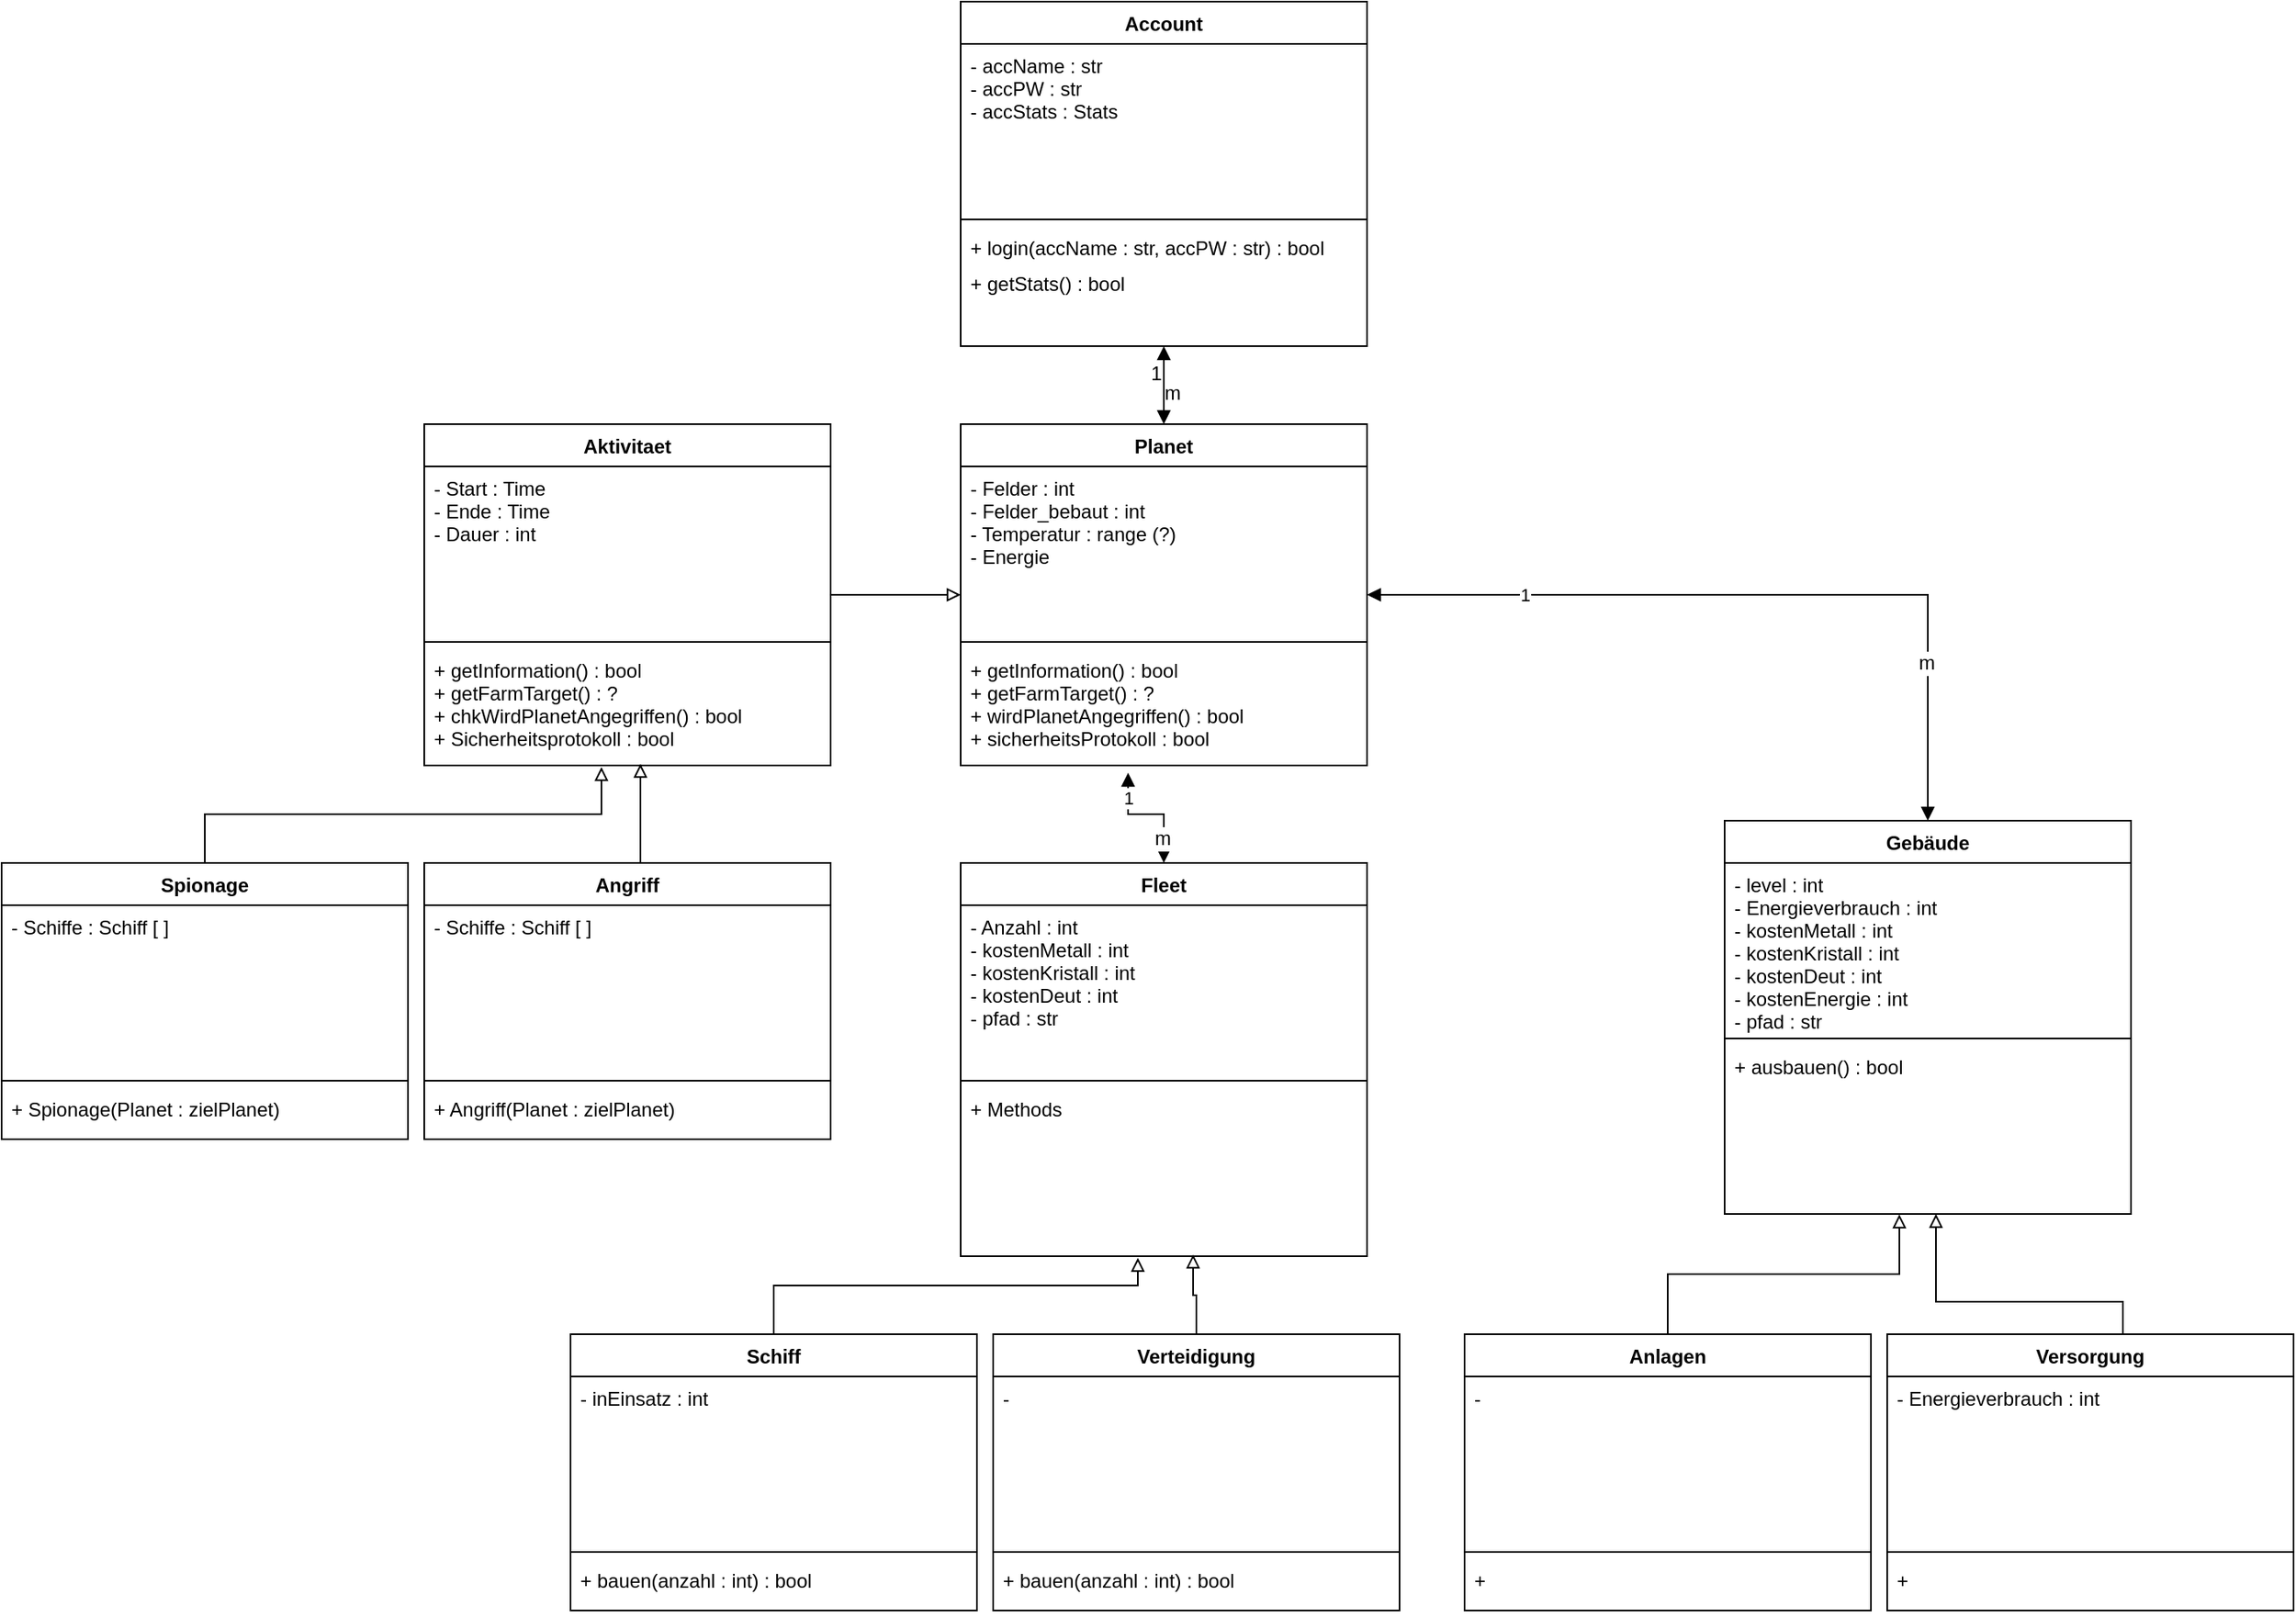 <mxfile version="12.7.9" type="github">
  <diagram name="Page-1" id="e7e014a7-5840-1c2e-5031-d8a46d1fe8dd">
    <mxGraphModel dx="2222" dy="1194" grid="1" gridSize="10" guides="1" tooltips="1" connect="1" arrows="1" fold="1" page="0" pageScale="1" pageWidth="1169" pageHeight="826" background="#ffffff" math="0" shadow="0">
      <root>
        <mxCell id="0" />
        <mxCell id="1" parent="0" />
        <mxCell id="jIY0R9k1WC5agwst_tWj-40" value="" style="edgeStyle=orthogonalEdgeStyle;rounded=0;orthogonalLoop=1;jettySize=auto;html=1;startArrow=block;startFill=1;endArrow=block;endFill=1;" edge="1" parent="1" source="jIY0R9k1WC5agwst_tWj-2" target="jIY0R9k1WC5agwst_tWj-36">
          <mxGeometry relative="1" as="geometry" />
        </mxCell>
        <mxCell id="jIY0R9k1WC5agwst_tWj-41" value="m" style="text;html=1;align=center;verticalAlign=middle;resizable=0;points=[];labelBackgroundColor=#ffffff;" vertex="1" connectable="0" parent="jIY0R9k1WC5agwst_tWj-40">
          <mxGeometry x="0.779" y="1" relative="1" as="geometry">
            <mxPoint x="4" y="-14" as="offset" />
          </mxGeometry>
        </mxCell>
        <mxCell id="jIY0R9k1WC5agwst_tWj-42" value="1" style="text;html=1;align=center;verticalAlign=middle;resizable=0;points=[];labelBackgroundColor=#ffffff;" vertex="1" connectable="0" parent="jIY0R9k1WC5agwst_tWj-40">
          <mxGeometry x="-0.877" y="2" relative="1" as="geometry">
            <mxPoint x="-7" y="14" as="offset" />
          </mxGeometry>
        </mxCell>
        <object label="Account" id="jIY0R9k1WC5agwst_tWj-2">
          <mxCell style="swimlane;fontStyle=1;align=center;verticalAlign=top;childLayout=stackLayout;horizontal=1;startSize=26;horizontalStack=0;resizeParent=1;resizeParentMax=0;resizeLast=0;collapsible=1;marginBottom=0;" vertex="1" parent="1">
            <mxGeometry x="20" y="-260" width="250" height="212" as="geometry">
              <mxRectangle x="425" y="120" width="100" height="26" as="alternateBounds" />
            </mxGeometry>
          </mxCell>
        </object>
        <mxCell id="jIY0R9k1WC5agwst_tWj-3" value="- accName : str&#xa;- accPW : str&#xa;- accStats : Stats" style="text;strokeColor=none;fillColor=none;align=left;verticalAlign=top;spacingLeft=4;spacingRight=4;overflow=hidden;rotatable=0;points=[[0,0.5],[1,0.5]];portConstraint=eastwest;" vertex="1" parent="jIY0R9k1WC5agwst_tWj-2">
          <mxGeometry y="26" width="250" height="104" as="geometry" />
        </mxCell>
        <mxCell id="jIY0R9k1WC5agwst_tWj-4" value="" style="line;strokeWidth=1;fillColor=none;align=left;verticalAlign=middle;spacingTop=-1;spacingLeft=3;spacingRight=3;rotatable=0;labelPosition=right;points=[];portConstraint=eastwest;" vertex="1" parent="jIY0R9k1WC5agwst_tWj-2">
          <mxGeometry y="130" width="250" height="8" as="geometry" />
        </mxCell>
        <mxCell id="jIY0R9k1WC5agwst_tWj-5" value="+ login(accName : str, accPW : str) : bool" style="text;strokeColor=none;fillColor=none;align=left;verticalAlign=top;spacingLeft=4;spacingRight=4;overflow=hidden;rotatable=0;points=[[0,0.5],[1,0.5]];portConstraint=eastwest;" vertex="1" parent="jIY0R9k1WC5agwst_tWj-2">
          <mxGeometry y="138" width="250" height="22" as="geometry" />
        </mxCell>
        <mxCell id="jIY0R9k1WC5agwst_tWj-49" value="+ getStats() : bool" style="text;strokeColor=none;fillColor=none;align=left;verticalAlign=top;spacingLeft=4;spacingRight=4;overflow=hidden;rotatable=0;points=[[0,0.5],[1,0.5]];portConstraint=eastwest;" vertex="1" parent="jIY0R9k1WC5agwst_tWj-2">
          <mxGeometry y="160" width="250" height="52" as="geometry" />
        </mxCell>
        <mxCell id="jIY0R9k1WC5agwst_tWj-47" value="1" style="edgeStyle=orthogonalEdgeStyle;rounded=0;orthogonalLoop=1;jettySize=auto;html=1;startArrow=block;startFill=1;endArrow=block;endFill=1;" edge="1" parent="1" source="jIY0R9k1WC5agwst_tWj-36" target="jIY0R9k1WC5agwst_tWj-51">
          <mxGeometry x="-0.6" relative="1" as="geometry">
            <mxPoint as="offset" />
          </mxGeometry>
        </mxCell>
        <mxCell id="jIY0R9k1WC5agwst_tWj-48" value="m" style="text;html=1;align=center;verticalAlign=middle;resizable=0;points=[];labelBackgroundColor=#ffffff;" vertex="1" connectable="0" parent="jIY0R9k1WC5agwst_tWj-47">
          <mxGeometry x="0.6" y="-1" relative="1" as="geometry">
            <mxPoint as="offset" />
          </mxGeometry>
        </mxCell>
        <mxCell id="jIY0R9k1WC5agwst_tWj-108" value="" style="edgeStyle=orthogonalEdgeStyle;rounded=0;orthogonalLoop=1;jettySize=auto;html=1;startArrow=block;startFill=0;endArrow=none;endFill=0;" edge="1" parent="1" source="jIY0R9k1WC5agwst_tWj-36" target="jIY0R9k1WC5agwst_tWj-104">
          <mxGeometry relative="1" as="geometry" />
        </mxCell>
        <object label="Planet" id="jIY0R9k1WC5agwst_tWj-36">
          <mxCell style="swimlane;fontStyle=1;align=center;verticalAlign=top;childLayout=stackLayout;horizontal=1;startSize=26;horizontalStack=0;resizeParent=1;resizeParentMax=0;resizeLast=0;collapsible=1;marginBottom=0;" vertex="1" parent="1">
            <mxGeometry x="20" width="250" height="210" as="geometry">
              <mxRectangle x="425" y="120" width="100" height="26" as="alternateBounds" />
            </mxGeometry>
          </mxCell>
        </object>
        <mxCell id="jIY0R9k1WC5agwst_tWj-37" value="- Felder : int&#xa;- Felder_bebaut : int&#xa;- Temperatur : range (?)&#xa;- Energie" style="text;strokeColor=none;fillColor=none;align=left;verticalAlign=top;spacingLeft=4;spacingRight=4;overflow=hidden;rotatable=0;points=[[0,0.5],[1,0.5]];portConstraint=eastwest;" vertex="1" parent="jIY0R9k1WC5agwst_tWj-36">
          <mxGeometry y="26" width="250" height="104" as="geometry" />
        </mxCell>
        <mxCell id="jIY0R9k1WC5agwst_tWj-38" value="" style="line;strokeWidth=1;fillColor=none;align=left;verticalAlign=middle;spacingTop=-1;spacingLeft=3;spacingRight=3;rotatable=0;labelPosition=right;points=[];portConstraint=eastwest;" vertex="1" parent="jIY0R9k1WC5agwst_tWj-36">
          <mxGeometry y="130" width="250" height="8" as="geometry" />
        </mxCell>
        <mxCell id="jIY0R9k1WC5agwst_tWj-39" value="+ getInformation() : bool&#xa;+ getFarmTarget() : ?&#xa;+ wirdPlanetAngegriffen() : bool&#xa;+ sicherheitsProtokoll : bool&#xa;" style="text;strokeColor=none;fillColor=none;align=left;verticalAlign=top;spacingLeft=4;spacingRight=4;overflow=hidden;rotatable=0;points=[[0,0.5],[1,0.5]];portConstraint=eastwest;" vertex="1" parent="jIY0R9k1WC5agwst_tWj-36">
          <mxGeometry y="138" width="250" height="72" as="geometry" />
        </mxCell>
        <object label="Aktivitaet" id="jIY0R9k1WC5agwst_tWj-104">
          <mxCell style="swimlane;fontStyle=1;align=center;verticalAlign=top;childLayout=stackLayout;horizontal=1;startSize=26;horizontalStack=0;resizeParent=1;resizeParentMax=0;resizeLast=0;collapsible=1;marginBottom=0;" vertex="1" parent="1">
            <mxGeometry x="-310" width="250" height="210" as="geometry">
              <mxRectangle x="425" y="120" width="100" height="26" as="alternateBounds" />
            </mxGeometry>
          </mxCell>
        </object>
        <mxCell id="jIY0R9k1WC5agwst_tWj-105" value="- Start : Time&#xa;- Ende : Time&#xa;- Dauer : int" style="text;strokeColor=none;fillColor=none;align=left;verticalAlign=top;spacingLeft=4;spacingRight=4;overflow=hidden;rotatable=0;points=[[0,0.5],[1,0.5]];portConstraint=eastwest;" vertex="1" parent="jIY0R9k1WC5agwst_tWj-104">
          <mxGeometry y="26" width="250" height="104" as="geometry" />
        </mxCell>
        <mxCell id="jIY0R9k1WC5agwst_tWj-106" value="" style="line;strokeWidth=1;fillColor=none;align=left;verticalAlign=middle;spacingTop=-1;spacingLeft=3;spacingRight=3;rotatable=0;labelPosition=right;points=[];portConstraint=eastwest;" vertex="1" parent="jIY0R9k1WC5agwst_tWj-104">
          <mxGeometry y="130" width="250" height="8" as="geometry" />
        </mxCell>
        <mxCell id="jIY0R9k1WC5agwst_tWj-107" value="+ getInformation() : bool&#xa;+ getFarmTarget() : ?&#xa;+ chkWirdPlanetAngegriffen() : bool&#xa;+ Sicherheitsprotokoll : bool&#xa;" style="text;strokeColor=none;fillColor=none;align=left;verticalAlign=top;spacingLeft=4;spacingRight=4;overflow=hidden;rotatable=0;points=[[0,0.5],[1,0.5]];portConstraint=eastwest;" vertex="1" parent="jIY0R9k1WC5agwst_tWj-104">
          <mxGeometry y="138" width="250" height="72" as="geometry" />
        </mxCell>
        <mxCell id="jIY0R9k1WC5agwst_tWj-61" value="" style="edgeStyle=orthogonalEdgeStyle;rounded=0;orthogonalLoop=1;jettySize=auto;html=1;startArrow=block;startFill=0;endArrow=none;endFill=0;" edge="1" parent="1" source="jIY0R9k1WC5agwst_tWj-51" target="jIY0R9k1WC5agwst_tWj-57">
          <mxGeometry relative="1" as="geometry">
            <Array as="points">
              <mxPoint x="620" y="540" />
              <mxPoint x="735" y="540" />
            </Array>
          </mxGeometry>
        </mxCell>
        <object label="Gebäude" id="jIY0R9k1WC5agwst_tWj-51">
          <mxCell style="swimlane;fontStyle=1;align=center;verticalAlign=top;childLayout=stackLayout;horizontal=1;startSize=26;horizontalStack=0;resizeParent=1;resizeParentMax=0;resizeLast=0;collapsible=1;marginBottom=0;" vertex="1" parent="1">
            <mxGeometry x="490" y="244" width="250" height="242" as="geometry">
              <mxRectangle x="425" y="120" width="100" height="26" as="alternateBounds" />
            </mxGeometry>
          </mxCell>
        </object>
        <mxCell id="jIY0R9k1WC5agwst_tWj-52" value="- level : int&#xa;- Energieverbrauch : int&#xa;- kostenMetall : int&#xa;- kostenKristall : int&#xa;- kostenDeut : int&#xa;- kostenEnergie : int&#xa;- pfad : str" style="text;strokeColor=none;fillColor=none;align=left;verticalAlign=top;spacingLeft=4;spacingRight=4;overflow=hidden;rotatable=0;points=[[0,0.5],[1,0.5]];portConstraint=eastwest;" vertex="1" parent="jIY0R9k1WC5agwst_tWj-51">
          <mxGeometry y="26" width="250" height="104" as="geometry" />
        </mxCell>
        <mxCell id="jIY0R9k1WC5agwst_tWj-77" value="" style="line;strokeWidth=1;fillColor=none;align=left;verticalAlign=middle;spacingTop=-1;spacingLeft=3;spacingRight=3;rotatable=0;labelPosition=right;points=[];portConstraint=eastwest;" vertex="1" parent="jIY0R9k1WC5agwst_tWj-51">
          <mxGeometry y="130" width="250" height="8" as="geometry" />
        </mxCell>
        <mxCell id="jIY0R9k1WC5agwst_tWj-75" value="+ ausbauen() : bool" style="text;strokeColor=none;fillColor=none;align=left;verticalAlign=top;spacingLeft=4;spacingRight=4;overflow=hidden;rotatable=0;points=[[0,0.5],[1,0.5]];portConstraint=eastwest;" vertex="1" parent="jIY0R9k1WC5agwst_tWj-51">
          <mxGeometry y="138" width="250" height="104" as="geometry" />
        </mxCell>
        <object label="Versorgung" id="jIY0R9k1WC5agwst_tWj-57">
          <mxCell style="swimlane;fontStyle=1;align=center;verticalAlign=top;childLayout=stackLayout;horizontal=1;startSize=26;horizontalStack=0;resizeParent=1;resizeParentMax=0;resizeLast=0;collapsible=1;marginBottom=0;" vertex="1" parent="1">
            <mxGeometry x="590" y="560" width="250" height="170" as="geometry">
              <mxRectangle x="425" y="120" width="100" height="26" as="alternateBounds" />
            </mxGeometry>
          </mxCell>
        </object>
        <mxCell id="jIY0R9k1WC5agwst_tWj-58" value="- Energieverbrauch : int" style="text;strokeColor=none;fillColor=none;align=left;verticalAlign=top;spacingLeft=4;spacingRight=4;overflow=hidden;rotatable=0;points=[[0,0.5],[1,0.5]];portConstraint=eastwest;" vertex="1" parent="jIY0R9k1WC5agwst_tWj-57">
          <mxGeometry y="26" width="250" height="104" as="geometry" />
        </mxCell>
        <mxCell id="jIY0R9k1WC5agwst_tWj-59" value="" style="line;strokeWidth=1;fillColor=none;align=left;verticalAlign=middle;spacingTop=-1;spacingLeft=3;spacingRight=3;rotatable=0;labelPosition=right;points=[];portConstraint=eastwest;" vertex="1" parent="jIY0R9k1WC5agwst_tWj-57">
          <mxGeometry y="130" width="250" height="8" as="geometry" />
        </mxCell>
        <mxCell id="jIY0R9k1WC5agwst_tWj-60" value="+" style="text;strokeColor=none;fillColor=none;align=left;verticalAlign=top;spacingLeft=4;spacingRight=4;overflow=hidden;rotatable=0;points=[[0,0.5],[1,0.5]];portConstraint=eastwest;" vertex="1" parent="jIY0R9k1WC5agwst_tWj-57">
          <mxGeometry y="138" width="250" height="32" as="geometry" />
        </mxCell>
        <object label="Anlagen" id="jIY0R9k1WC5agwst_tWj-62">
          <mxCell style="swimlane;fontStyle=1;align=center;verticalAlign=top;childLayout=stackLayout;horizontal=1;startSize=26;horizontalStack=0;resizeParent=1;resizeParentMax=0;resizeLast=0;collapsible=1;marginBottom=0;" vertex="1" parent="1">
            <mxGeometry x="330" y="560" width="250" height="170" as="geometry">
              <mxRectangle x="425" y="120" width="100" height="26" as="alternateBounds" />
            </mxGeometry>
          </mxCell>
        </object>
        <mxCell id="jIY0R9k1WC5agwst_tWj-63" value="-" style="text;strokeColor=none;fillColor=none;align=left;verticalAlign=top;spacingLeft=4;spacingRight=4;overflow=hidden;rotatable=0;points=[[0,0.5],[1,0.5]];portConstraint=eastwest;" vertex="1" parent="jIY0R9k1WC5agwst_tWj-62">
          <mxGeometry y="26" width="250" height="104" as="geometry" />
        </mxCell>
        <mxCell id="jIY0R9k1WC5agwst_tWj-64" value="" style="line;strokeWidth=1;fillColor=none;align=left;verticalAlign=middle;spacingTop=-1;spacingLeft=3;spacingRight=3;rotatable=0;labelPosition=right;points=[];portConstraint=eastwest;" vertex="1" parent="jIY0R9k1WC5agwst_tWj-62">
          <mxGeometry y="130" width="250" height="8" as="geometry" />
        </mxCell>
        <mxCell id="jIY0R9k1WC5agwst_tWj-65" value="+" style="text;strokeColor=none;fillColor=none;align=left;verticalAlign=top;spacingLeft=4;spacingRight=4;overflow=hidden;rotatable=0;points=[[0,0.5],[1,0.5]];portConstraint=eastwest;" vertex="1" parent="jIY0R9k1WC5agwst_tWj-62">
          <mxGeometry y="138" width="250" height="32" as="geometry" />
        </mxCell>
        <mxCell id="jIY0R9k1WC5agwst_tWj-66" value="" style="edgeStyle=orthogonalEdgeStyle;rounded=0;orthogonalLoop=1;jettySize=auto;html=1;startArrow=block;startFill=0;endArrow=none;endFill=0;entryX=0.5;entryY=0;entryDx=0;entryDy=0;exitX=0.43;exitY=1.003;exitDx=0;exitDy=0;exitPerimeter=0;" edge="1" parent="1" source="jIY0R9k1WC5agwst_tWj-75" target="jIY0R9k1WC5agwst_tWj-62">
          <mxGeometry relative="1" as="geometry">
            <mxPoint x="540" y="520" as="sourcePoint" />
            <mxPoint x="570" y="602" as="targetPoint" />
          </mxGeometry>
        </mxCell>
        <object label="Verteidigung" id="jIY0R9k1WC5agwst_tWj-78">
          <mxCell style="swimlane;fontStyle=1;align=center;verticalAlign=top;childLayout=stackLayout;horizontal=1;startSize=26;horizontalStack=0;resizeParent=1;resizeParentMax=0;resizeLast=0;collapsible=1;marginBottom=0;" vertex="1" parent="1">
            <mxGeometry x="40" y="560" width="250" height="170" as="geometry">
              <mxRectangle x="425" y="120" width="100" height="26" as="alternateBounds" />
            </mxGeometry>
          </mxCell>
        </object>
        <mxCell id="jIY0R9k1WC5agwst_tWj-79" value="-" style="text;strokeColor=none;fillColor=none;align=left;verticalAlign=top;spacingLeft=4;spacingRight=4;overflow=hidden;rotatable=0;points=[[0,0.5],[1,0.5]];portConstraint=eastwest;" vertex="1" parent="jIY0R9k1WC5agwst_tWj-78">
          <mxGeometry y="26" width="250" height="104" as="geometry" />
        </mxCell>
        <mxCell id="jIY0R9k1WC5agwst_tWj-80" value="" style="line;strokeWidth=1;fillColor=none;align=left;verticalAlign=middle;spacingTop=-1;spacingLeft=3;spacingRight=3;rotatable=0;labelPosition=right;points=[];portConstraint=eastwest;" vertex="1" parent="jIY0R9k1WC5agwst_tWj-78">
          <mxGeometry y="130" width="250" height="8" as="geometry" />
        </mxCell>
        <mxCell id="jIY0R9k1WC5agwst_tWj-81" value="+ bauen(anzahl : int) : bool" style="text;strokeColor=none;fillColor=none;align=left;verticalAlign=top;spacingLeft=4;spacingRight=4;overflow=hidden;rotatable=0;points=[[0,0.5],[1,0.5]];portConstraint=eastwest;" vertex="1" parent="jIY0R9k1WC5agwst_tWj-78">
          <mxGeometry y="138" width="250" height="32" as="geometry" />
        </mxCell>
        <mxCell id="jIY0R9k1WC5agwst_tWj-82" value="" style="edgeStyle=orthogonalEdgeStyle;rounded=0;orthogonalLoop=1;jettySize=auto;html=1;startArrow=block;startFill=0;endArrow=none;endFill=0;exitX=0.572;exitY=0.99;exitDx=0;exitDy=0;exitPerimeter=0;entryX=0.5;entryY=0;entryDx=0;entryDy=0;" edge="1" parent="1" source="jIY0R9k1WC5agwst_tWj-91" target="jIY0R9k1WC5agwst_tWj-78">
          <mxGeometry relative="1" as="geometry">
            <mxPoint x="920" y="486" as="sourcePoint" />
            <mxPoint x="1040" y="560" as="targetPoint" />
          </mxGeometry>
        </mxCell>
        <object label="Schiff" id="jIY0R9k1WC5agwst_tWj-83">
          <mxCell style="swimlane;fontStyle=1;align=center;verticalAlign=top;childLayout=stackLayout;horizontal=1;startSize=26;horizontalStack=0;resizeParent=1;resizeParentMax=0;resizeLast=0;collapsible=1;marginBottom=0;" vertex="1" parent="1">
            <mxGeometry x="-220" y="560" width="250" height="170" as="geometry">
              <mxRectangle x="425" y="120" width="100" height="26" as="alternateBounds" />
            </mxGeometry>
          </mxCell>
        </object>
        <mxCell id="jIY0R9k1WC5agwst_tWj-84" value="- inEinsatz : int" style="text;strokeColor=none;fillColor=none;align=left;verticalAlign=top;spacingLeft=4;spacingRight=4;overflow=hidden;rotatable=0;points=[[0,0.5],[1,0.5]];portConstraint=eastwest;" vertex="1" parent="jIY0R9k1WC5agwst_tWj-83">
          <mxGeometry y="26" width="250" height="104" as="geometry" />
        </mxCell>
        <mxCell id="jIY0R9k1WC5agwst_tWj-85" value="" style="line;strokeWidth=1;fillColor=none;align=left;verticalAlign=middle;spacingTop=-1;spacingLeft=3;spacingRight=3;rotatable=0;labelPosition=right;points=[];portConstraint=eastwest;" vertex="1" parent="jIY0R9k1WC5agwst_tWj-83">
          <mxGeometry y="130" width="250" height="8" as="geometry" />
        </mxCell>
        <mxCell id="jIY0R9k1WC5agwst_tWj-86" value="+ bauen(anzahl : int) : bool" style="text;strokeColor=none;fillColor=none;align=left;verticalAlign=top;spacingLeft=4;spacingRight=4;overflow=hidden;rotatable=0;points=[[0,0.5],[1,0.5]];portConstraint=eastwest;" vertex="1" parent="jIY0R9k1WC5agwst_tWj-83">
          <mxGeometry y="138" width="250" height="32" as="geometry" />
        </mxCell>
        <object label="Fleet" id="jIY0R9k1WC5agwst_tWj-88">
          <mxCell style="swimlane;fontStyle=1;align=center;verticalAlign=top;childLayout=stackLayout;horizontal=1;startSize=26;horizontalStack=0;resizeParent=1;resizeParentMax=0;resizeLast=0;collapsible=1;marginBottom=0;" vertex="1" parent="1">
            <mxGeometry x="20" y="270" width="250" height="242" as="geometry">
              <mxRectangle x="425" y="120" width="100" height="26" as="alternateBounds" />
            </mxGeometry>
          </mxCell>
        </object>
        <mxCell id="jIY0R9k1WC5agwst_tWj-89" value="- Anzahl : int&#xa;- kostenMetall : int&#xa;- kostenKristall : int&#xa;- kostenDeut : int&#xa;- pfad : str" style="text;strokeColor=none;fillColor=none;align=left;verticalAlign=top;spacingLeft=4;spacingRight=4;overflow=hidden;rotatable=0;points=[[0,0.5],[1,0.5]];portConstraint=eastwest;" vertex="1" parent="jIY0R9k1WC5agwst_tWj-88">
          <mxGeometry y="26" width="250" height="104" as="geometry" />
        </mxCell>
        <mxCell id="jIY0R9k1WC5agwst_tWj-90" value="" style="line;strokeWidth=1;fillColor=none;align=left;verticalAlign=middle;spacingTop=-1;spacingLeft=3;spacingRight=3;rotatable=0;labelPosition=right;points=[];portConstraint=eastwest;" vertex="1" parent="jIY0R9k1WC5agwst_tWj-88">
          <mxGeometry y="130" width="250" height="8" as="geometry" />
        </mxCell>
        <mxCell id="jIY0R9k1WC5agwst_tWj-91" value="+ Methods" style="text;strokeColor=none;fillColor=none;align=left;verticalAlign=top;spacingLeft=4;spacingRight=4;overflow=hidden;rotatable=0;points=[[0,0.5],[1,0.5]];portConstraint=eastwest;" vertex="1" parent="jIY0R9k1WC5agwst_tWj-88">
          <mxGeometry y="138" width="250" height="104" as="geometry" />
        </mxCell>
        <mxCell id="jIY0R9k1WC5agwst_tWj-92" value="" style="edgeStyle=orthogonalEdgeStyle;rounded=0;orthogonalLoop=1;jettySize=auto;html=1;startArrow=block;startFill=0;endArrow=none;endFill=0;exitX=0.436;exitY=1.01;exitDx=0;exitDy=0;exitPerimeter=0;" edge="1" parent="1" source="jIY0R9k1WC5agwst_tWj-91" target="jIY0R9k1WC5agwst_tWj-83">
          <mxGeometry relative="1" as="geometry">
            <mxPoint x="173" y="480.96" as="sourcePoint" />
            <mxPoint x="175" y="570" as="targetPoint" />
            <Array as="points">
              <mxPoint x="129" y="530" />
              <mxPoint x="-95" y="530" />
            </Array>
          </mxGeometry>
        </mxCell>
        <mxCell id="jIY0R9k1WC5agwst_tWj-94" value="1" style="edgeStyle=orthogonalEdgeStyle;rounded=0;orthogonalLoop=1;jettySize=auto;html=1;startArrow=block;startFill=1;endArrow=block;endFill=1;exitX=0.412;exitY=1.063;exitDx=0;exitDy=0;exitPerimeter=0;entryX=0.5;entryY=0;entryDx=0;entryDy=0;" edge="1" parent="1" source="jIY0R9k1WC5agwst_tWj-39" target="jIY0R9k1WC5agwst_tWj-88">
          <mxGeometry x="-0.6" relative="1" as="geometry">
            <mxPoint x="130" y="200" as="sourcePoint" />
            <mxPoint x="475" y="349" as="targetPoint" />
            <mxPoint as="offset" />
            <Array as="points">
              <mxPoint x="145" y="240" />
            </Array>
          </mxGeometry>
        </mxCell>
        <mxCell id="jIY0R9k1WC5agwst_tWj-95" value="m" style="text;html=1;align=center;verticalAlign=middle;resizable=0;points=[];labelBackgroundColor=#ffffff;" vertex="1" connectable="0" parent="jIY0R9k1WC5agwst_tWj-94">
          <mxGeometry x="0.6" y="-1" relative="1" as="geometry">
            <mxPoint as="offset" />
          </mxGeometry>
        </mxCell>
        <object label="Angriff" id="jIY0R9k1WC5agwst_tWj-109">
          <mxCell style="swimlane;fontStyle=1;align=center;verticalAlign=top;childLayout=stackLayout;horizontal=1;startSize=26;horizontalStack=0;resizeParent=1;resizeParentMax=0;resizeLast=0;collapsible=1;marginBottom=0;" vertex="1" parent="1">
            <mxGeometry x="-310" y="270" width="250" height="170" as="geometry">
              <mxRectangle x="425" y="120" width="100" height="26" as="alternateBounds" />
            </mxGeometry>
          </mxCell>
        </object>
        <mxCell id="jIY0R9k1WC5agwst_tWj-110" value="- Schiffe : Schiff [ ]" style="text;strokeColor=none;fillColor=none;align=left;verticalAlign=top;spacingLeft=4;spacingRight=4;overflow=hidden;rotatable=0;points=[[0,0.5],[1,0.5]];portConstraint=eastwest;" vertex="1" parent="jIY0R9k1WC5agwst_tWj-109">
          <mxGeometry y="26" width="250" height="104" as="geometry" />
        </mxCell>
        <mxCell id="jIY0R9k1WC5agwst_tWj-111" value="" style="line;strokeWidth=1;fillColor=none;align=left;verticalAlign=middle;spacingTop=-1;spacingLeft=3;spacingRight=3;rotatable=0;labelPosition=right;points=[];portConstraint=eastwest;" vertex="1" parent="jIY0R9k1WC5agwst_tWj-109">
          <mxGeometry y="130" width="250" height="8" as="geometry" />
        </mxCell>
        <mxCell id="jIY0R9k1WC5agwst_tWj-112" value="+ Angriff(Planet : zielPlanet)" style="text;strokeColor=none;fillColor=none;align=left;verticalAlign=top;spacingLeft=4;spacingRight=4;overflow=hidden;rotatable=0;points=[[0,0.5],[1,0.5]];portConstraint=eastwest;" vertex="1" parent="jIY0R9k1WC5agwst_tWj-109">
          <mxGeometry y="138" width="250" height="32" as="geometry" />
        </mxCell>
        <mxCell id="jIY0R9k1WC5agwst_tWj-113" value="" style="edgeStyle=orthogonalEdgeStyle;rounded=0;orthogonalLoop=1;jettySize=auto;html=1;startArrow=block;startFill=0;endArrow=none;endFill=0;exitX=0.532;exitY=0.986;exitDx=0;exitDy=0;exitPerimeter=0;entryX=0.532;entryY=0;entryDx=0;entryDy=0;entryPerimeter=0;" edge="1" parent="1" source="jIY0R9k1WC5agwst_tWj-107" target="jIY0R9k1WC5agwst_tWj-109">
          <mxGeometry relative="1" as="geometry">
            <mxPoint x="-366" y="450.04" as="sourcePoint" />
            <mxPoint x="-590" y="497" as="targetPoint" />
          </mxGeometry>
        </mxCell>
        <object label="Spionage" id="jIY0R9k1WC5agwst_tWj-114">
          <mxCell style="swimlane;fontStyle=1;align=center;verticalAlign=top;childLayout=stackLayout;horizontal=1;startSize=26;horizontalStack=0;resizeParent=1;resizeParentMax=0;resizeLast=0;collapsible=1;marginBottom=0;" vertex="1" parent="1">
            <mxGeometry x="-570" y="270" width="250" height="170" as="geometry">
              <mxRectangle x="425" y="120" width="100" height="26" as="alternateBounds" />
            </mxGeometry>
          </mxCell>
        </object>
        <mxCell id="jIY0R9k1WC5agwst_tWj-115" value="- Schiffe : Schiff [ ]" style="text;strokeColor=none;fillColor=none;align=left;verticalAlign=top;spacingLeft=4;spacingRight=4;overflow=hidden;rotatable=0;points=[[0,0.5],[1,0.5]];portConstraint=eastwest;" vertex="1" parent="jIY0R9k1WC5agwst_tWj-114">
          <mxGeometry y="26" width="250" height="104" as="geometry" />
        </mxCell>
        <mxCell id="jIY0R9k1WC5agwst_tWj-116" value="" style="line;strokeWidth=1;fillColor=none;align=left;verticalAlign=middle;spacingTop=-1;spacingLeft=3;spacingRight=3;rotatable=0;labelPosition=right;points=[];portConstraint=eastwest;" vertex="1" parent="jIY0R9k1WC5agwst_tWj-114">
          <mxGeometry y="130" width="250" height="8" as="geometry" />
        </mxCell>
        <mxCell id="jIY0R9k1WC5agwst_tWj-117" value="+ Spionage(Planet : zielPlanet)" style="text;strokeColor=none;fillColor=none;align=left;verticalAlign=top;spacingLeft=4;spacingRight=4;overflow=hidden;rotatable=0;points=[[0,0.5],[1,0.5]];portConstraint=eastwest;" vertex="1" parent="jIY0R9k1WC5agwst_tWj-114">
          <mxGeometry y="138" width="250" height="32" as="geometry" />
        </mxCell>
        <mxCell id="jIY0R9k1WC5agwst_tWj-118" value="" style="edgeStyle=orthogonalEdgeStyle;rounded=0;orthogonalLoop=1;jettySize=auto;html=1;startArrow=block;startFill=0;endArrow=none;endFill=0;exitX=0.436;exitY=1.014;exitDx=0;exitDy=0;exitPerimeter=0;" edge="1" parent="1" source="jIY0R9k1WC5agwst_tWj-107" target="jIY0R9k1WC5agwst_tWj-114">
          <mxGeometry relative="1" as="geometry">
            <mxPoint x="-167" y="218.992" as="sourcePoint" />
            <mxPoint x="-167" y="280" as="targetPoint" />
          </mxGeometry>
        </mxCell>
      </root>
    </mxGraphModel>
  </diagram>
</mxfile>
